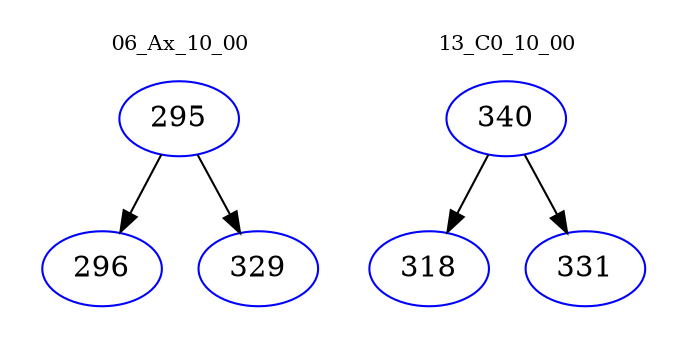digraph{
subgraph cluster_0 {
color = white
label = "06_Ax_10_00";
fontsize=10;
T0_295 [label="295", color="blue"]
T0_295 -> T0_296 [color="black"]
T0_296 [label="296", color="blue"]
T0_295 -> T0_329 [color="black"]
T0_329 [label="329", color="blue"]
}
subgraph cluster_1 {
color = white
label = "13_C0_10_00";
fontsize=10;
T1_340 [label="340", color="blue"]
T1_340 -> T1_318 [color="black"]
T1_318 [label="318", color="blue"]
T1_340 -> T1_331 [color="black"]
T1_331 [label="331", color="blue"]
}
}
